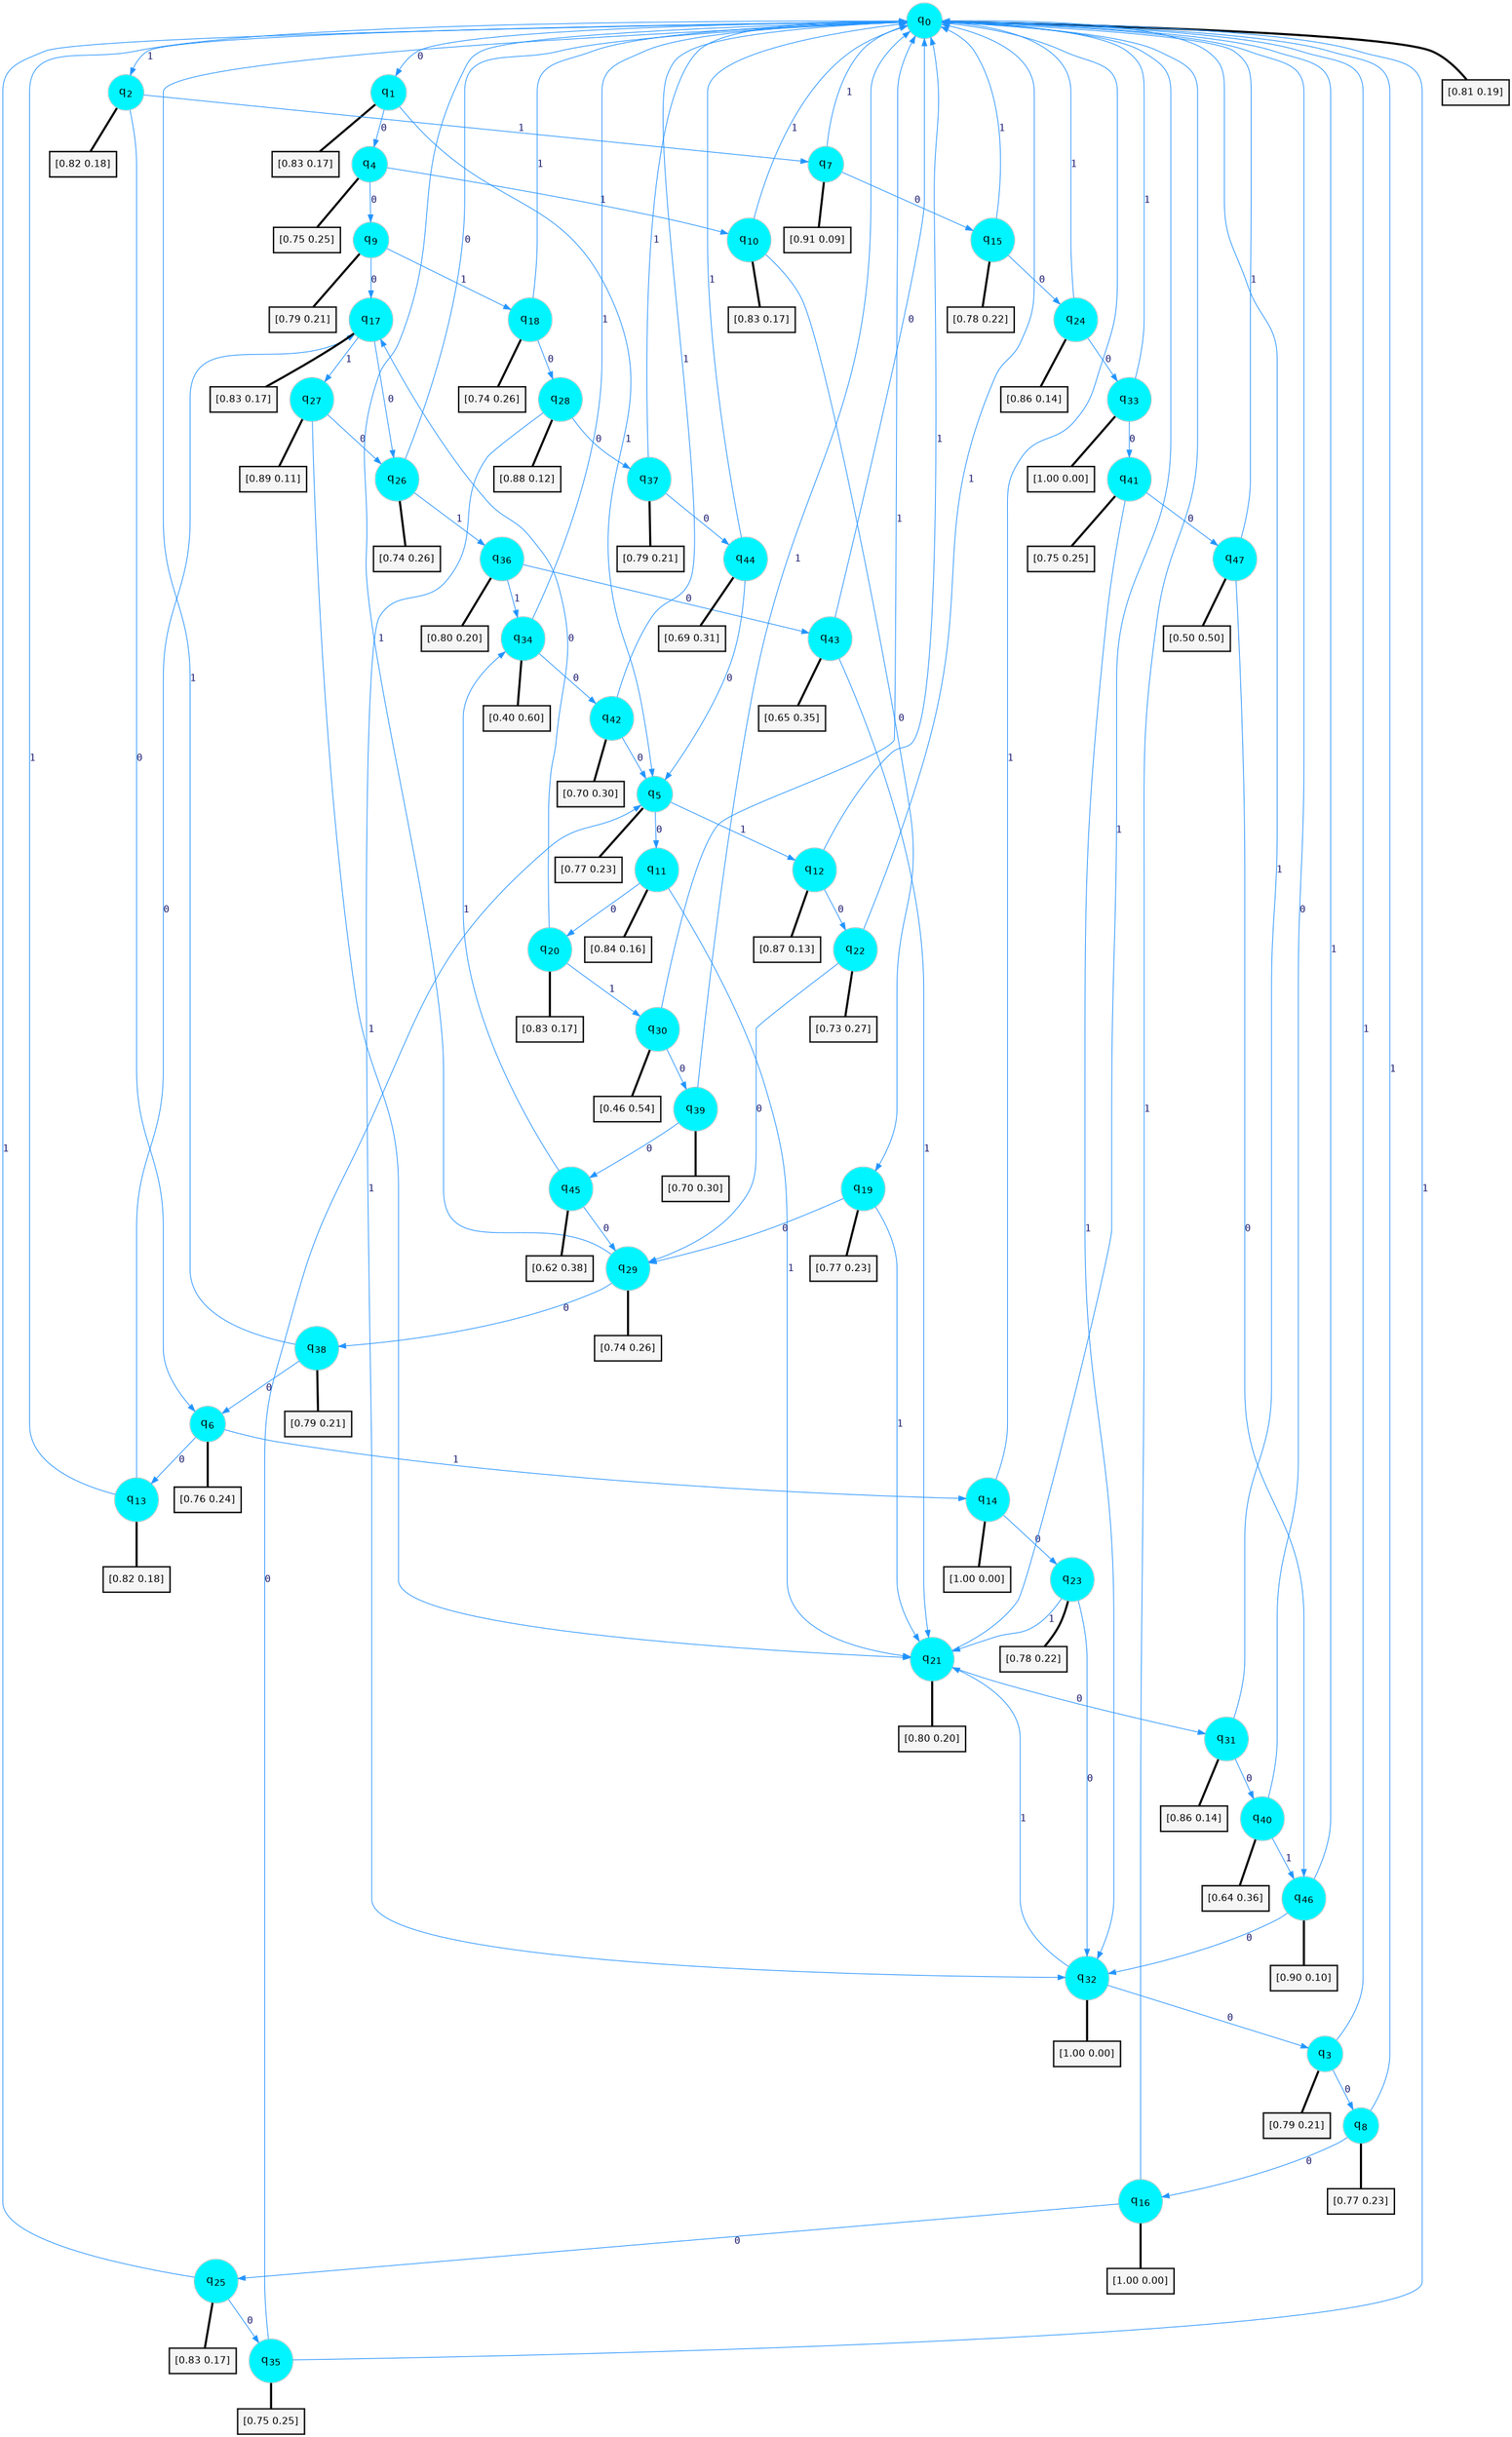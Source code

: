 digraph G {
graph [
bgcolor=transparent, dpi=300, rankdir=TD, size="40,25"];
node [
color=gray, fillcolor=turquoise1, fontcolor=black, fontname=Helvetica, fontsize=16, fontweight=bold, shape=circle, style=filled];
edge [
arrowsize=1, color=dodgerblue1, fontcolor=midnightblue, fontname=courier, fontweight=bold, penwidth=1, style=solid, weight=20];
0[label=<q<SUB>0</SUB>>];
1[label=<q<SUB>1</SUB>>];
2[label=<q<SUB>2</SUB>>];
3[label=<q<SUB>3</SUB>>];
4[label=<q<SUB>4</SUB>>];
5[label=<q<SUB>5</SUB>>];
6[label=<q<SUB>6</SUB>>];
7[label=<q<SUB>7</SUB>>];
8[label=<q<SUB>8</SUB>>];
9[label=<q<SUB>9</SUB>>];
10[label=<q<SUB>10</SUB>>];
11[label=<q<SUB>11</SUB>>];
12[label=<q<SUB>12</SUB>>];
13[label=<q<SUB>13</SUB>>];
14[label=<q<SUB>14</SUB>>];
15[label=<q<SUB>15</SUB>>];
16[label=<q<SUB>16</SUB>>];
17[label=<q<SUB>17</SUB>>];
18[label=<q<SUB>18</SUB>>];
19[label=<q<SUB>19</SUB>>];
20[label=<q<SUB>20</SUB>>];
21[label=<q<SUB>21</SUB>>];
22[label=<q<SUB>22</SUB>>];
23[label=<q<SUB>23</SUB>>];
24[label=<q<SUB>24</SUB>>];
25[label=<q<SUB>25</SUB>>];
26[label=<q<SUB>26</SUB>>];
27[label=<q<SUB>27</SUB>>];
28[label=<q<SUB>28</SUB>>];
29[label=<q<SUB>29</SUB>>];
30[label=<q<SUB>30</SUB>>];
31[label=<q<SUB>31</SUB>>];
32[label=<q<SUB>32</SUB>>];
33[label=<q<SUB>33</SUB>>];
34[label=<q<SUB>34</SUB>>];
35[label=<q<SUB>35</SUB>>];
36[label=<q<SUB>36</SUB>>];
37[label=<q<SUB>37</SUB>>];
38[label=<q<SUB>38</SUB>>];
39[label=<q<SUB>39</SUB>>];
40[label=<q<SUB>40</SUB>>];
41[label=<q<SUB>41</SUB>>];
42[label=<q<SUB>42</SUB>>];
43[label=<q<SUB>43</SUB>>];
44[label=<q<SUB>44</SUB>>];
45[label=<q<SUB>45</SUB>>];
46[label=<q<SUB>46</SUB>>];
47[label=<q<SUB>47</SUB>>];
48[label="[0.81 0.19]", shape=box,fontcolor=black, fontname=Helvetica, fontsize=14, penwidth=2, fillcolor=whitesmoke,color=black];
49[label="[0.83 0.17]", shape=box,fontcolor=black, fontname=Helvetica, fontsize=14, penwidth=2, fillcolor=whitesmoke,color=black];
50[label="[0.82 0.18]", shape=box,fontcolor=black, fontname=Helvetica, fontsize=14, penwidth=2, fillcolor=whitesmoke,color=black];
51[label="[0.79 0.21]", shape=box,fontcolor=black, fontname=Helvetica, fontsize=14, penwidth=2, fillcolor=whitesmoke,color=black];
52[label="[0.75 0.25]", shape=box,fontcolor=black, fontname=Helvetica, fontsize=14, penwidth=2, fillcolor=whitesmoke,color=black];
53[label="[0.77 0.23]", shape=box,fontcolor=black, fontname=Helvetica, fontsize=14, penwidth=2, fillcolor=whitesmoke,color=black];
54[label="[0.76 0.24]", shape=box,fontcolor=black, fontname=Helvetica, fontsize=14, penwidth=2, fillcolor=whitesmoke,color=black];
55[label="[0.91 0.09]", shape=box,fontcolor=black, fontname=Helvetica, fontsize=14, penwidth=2, fillcolor=whitesmoke,color=black];
56[label="[0.77 0.23]", shape=box,fontcolor=black, fontname=Helvetica, fontsize=14, penwidth=2, fillcolor=whitesmoke,color=black];
57[label="[0.79 0.21]", shape=box,fontcolor=black, fontname=Helvetica, fontsize=14, penwidth=2, fillcolor=whitesmoke,color=black];
58[label="[0.83 0.17]", shape=box,fontcolor=black, fontname=Helvetica, fontsize=14, penwidth=2, fillcolor=whitesmoke,color=black];
59[label="[0.84 0.16]", shape=box,fontcolor=black, fontname=Helvetica, fontsize=14, penwidth=2, fillcolor=whitesmoke,color=black];
60[label="[0.87 0.13]", shape=box,fontcolor=black, fontname=Helvetica, fontsize=14, penwidth=2, fillcolor=whitesmoke,color=black];
61[label="[0.82 0.18]", shape=box,fontcolor=black, fontname=Helvetica, fontsize=14, penwidth=2, fillcolor=whitesmoke,color=black];
62[label="[1.00 0.00]", shape=box,fontcolor=black, fontname=Helvetica, fontsize=14, penwidth=2, fillcolor=whitesmoke,color=black];
63[label="[0.78 0.22]", shape=box,fontcolor=black, fontname=Helvetica, fontsize=14, penwidth=2, fillcolor=whitesmoke,color=black];
64[label="[1.00 0.00]", shape=box,fontcolor=black, fontname=Helvetica, fontsize=14, penwidth=2, fillcolor=whitesmoke,color=black];
65[label="[0.83 0.17]", shape=box,fontcolor=black, fontname=Helvetica, fontsize=14, penwidth=2, fillcolor=whitesmoke,color=black];
66[label="[0.74 0.26]", shape=box,fontcolor=black, fontname=Helvetica, fontsize=14, penwidth=2, fillcolor=whitesmoke,color=black];
67[label="[0.77 0.23]", shape=box,fontcolor=black, fontname=Helvetica, fontsize=14, penwidth=2, fillcolor=whitesmoke,color=black];
68[label="[0.83 0.17]", shape=box,fontcolor=black, fontname=Helvetica, fontsize=14, penwidth=2, fillcolor=whitesmoke,color=black];
69[label="[0.80 0.20]", shape=box,fontcolor=black, fontname=Helvetica, fontsize=14, penwidth=2, fillcolor=whitesmoke,color=black];
70[label="[0.73 0.27]", shape=box,fontcolor=black, fontname=Helvetica, fontsize=14, penwidth=2, fillcolor=whitesmoke,color=black];
71[label="[0.78 0.22]", shape=box,fontcolor=black, fontname=Helvetica, fontsize=14, penwidth=2, fillcolor=whitesmoke,color=black];
72[label="[0.86 0.14]", shape=box,fontcolor=black, fontname=Helvetica, fontsize=14, penwidth=2, fillcolor=whitesmoke,color=black];
73[label="[0.83 0.17]", shape=box,fontcolor=black, fontname=Helvetica, fontsize=14, penwidth=2, fillcolor=whitesmoke,color=black];
74[label="[0.74 0.26]", shape=box,fontcolor=black, fontname=Helvetica, fontsize=14, penwidth=2, fillcolor=whitesmoke,color=black];
75[label="[0.89 0.11]", shape=box,fontcolor=black, fontname=Helvetica, fontsize=14, penwidth=2, fillcolor=whitesmoke,color=black];
76[label="[0.88 0.12]", shape=box,fontcolor=black, fontname=Helvetica, fontsize=14, penwidth=2, fillcolor=whitesmoke,color=black];
77[label="[0.74 0.26]", shape=box,fontcolor=black, fontname=Helvetica, fontsize=14, penwidth=2, fillcolor=whitesmoke,color=black];
78[label="[0.46 0.54]", shape=box,fontcolor=black, fontname=Helvetica, fontsize=14, penwidth=2, fillcolor=whitesmoke,color=black];
79[label="[0.86 0.14]", shape=box,fontcolor=black, fontname=Helvetica, fontsize=14, penwidth=2, fillcolor=whitesmoke,color=black];
80[label="[1.00 0.00]", shape=box,fontcolor=black, fontname=Helvetica, fontsize=14, penwidth=2, fillcolor=whitesmoke,color=black];
81[label="[1.00 0.00]", shape=box,fontcolor=black, fontname=Helvetica, fontsize=14, penwidth=2, fillcolor=whitesmoke,color=black];
82[label="[0.40 0.60]", shape=box,fontcolor=black, fontname=Helvetica, fontsize=14, penwidth=2, fillcolor=whitesmoke,color=black];
83[label="[0.75 0.25]", shape=box,fontcolor=black, fontname=Helvetica, fontsize=14, penwidth=2, fillcolor=whitesmoke,color=black];
84[label="[0.80 0.20]", shape=box,fontcolor=black, fontname=Helvetica, fontsize=14, penwidth=2, fillcolor=whitesmoke,color=black];
85[label="[0.79 0.21]", shape=box,fontcolor=black, fontname=Helvetica, fontsize=14, penwidth=2, fillcolor=whitesmoke,color=black];
86[label="[0.79 0.21]", shape=box,fontcolor=black, fontname=Helvetica, fontsize=14, penwidth=2, fillcolor=whitesmoke,color=black];
87[label="[0.70 0.30]", shape=box,fontcolor=black, fontname=Helvetica, fontsize=14, penwidth=2, fillcolor=whitesmoke,color=black];
88[label="[0.64 0.36]", shape=box,fontcolor=black, fontname=Helvetica, fontsize=14, penwidth=2, fillcolor=whitesmoke,color=black];
89[label="[0.75 0.25]", shape=box,fontcolor=black, fontname=Helvetica, fontsize=14, penwidth=2, fillcolor=whitesmoke,color=black];
90[label="[0.70 0.30]", shape=box,fontcolor=black, fontname=Helvetica, fontsize=14, penwidth=2, fillcolor=whitesmoke,color=black];
91[label="[0.65 0.35]", shape=box,fontcolor=black, fontname=Helvetica, fontsize=14, penwidth=2, fillcolor=whitesmoke,color=black];
92[label="[0.69 0.31]", shape=box,fontcolor=black, fontname=Helvetica, fontsize=14, penwidth=2, fillcolor=whitesmoke,color=black];
93[label="[0.62 0.38]", shape=box,fontcolor=black, fontname=Helvetica, fontsize=14, penwidth=2, fillcolor=whitesmoke,color=black];
94[label="[0.90 0.10]", shape=box,fontcolor=black, fontname=Helvetica, fontsize=14, penwidth=2, fillcolor=whitesmoke,color=black];
95[label="[0.50 0.50]", shape=box,fontcolor=black, fontname=Helvetica, fontsize=14, penwidth=2, fillcolor=whitesmoke,color=black];
0->1 [label=0];
0->2 [label=1];
0->48 [arrowhead=none, penwidth=3,color=black];
1->4 [label=0];
1->5 [label=1];
1->49 [arrowhead=none, penwidth=3,color=black];
2->6 [label=0];
2->7 [label=1];
2->50 [arrowhead=none, penwidth=3,color=black];
3->8 [label=0];
3->0 [label=1];
3->51 [arrowhead=none, penwidth=3,color=black];
4->9 [label=0];
4->10 [label=1];
4->52 [arrowhead=none, penwidth=3,color=black];
5->11 [label=0];
5->12 [label=1];
5->53 [arrowhead=none, penwidth=3,color=black];
6->13 [label=0];
6->14 [label=1];
6->54 [arrowhead=none, penwidth=3,color=black];
7->15 [label=0];
7->0 [label=1];
7->55 [arrowhead=none, penwidth=3,color=black];
8->16 [label=0];
8->0 [label=1];
8->56 [arrowhead=none, penwidth=3,color=black];
9->17 [label=0];
9->18 [label=1];
9->57 [arrowhead=none, penwidth=3,color=black];
10->19 [label=0];
10->0 [label=1];
10->58 [arrowhead=none, penwidth=3,color=black];
11->20 [label=0];
11->21 [label=1];
11->59 [arrowhead=none, penwidth=3,color=black];
12->22 [label=0];
12->0 [label=1];
12->60 [arrowhead=none, penwidth=3,color=black];
13->17 [label=0];
13->0 [label=1];
13->61 [arrowhead=none, penwidth=3,color=black];
14->23 [label=0];
14->0 [label=1];
14->62 [arrowhead=none, penwidth=3,color=black];
15->24 [label=0];
15->0 [label=1];
15->63 [arrowhead=none, penwidth=3,color=black];
16->25 [label=0];
16->0 [label=1];
16->64 [arrowhead=none, penwidth=3,color=black];
17->26 [label=0];
17->27 [label=1];
17->65 [arrowhead=none, penwidth=3,color=black];
18->28 [label=0];
18->0 [label=1];
18->66 [arrowhead=none, penwidth=3,color=black];
19->29 [label=0];
19->21 [label=1];
19->67 [arrowhead=none, penwidth=3,color=black];
20->17 [label=0];
20->30 [label=1];
20->68 [arrowhead=none, penwidth=3,color=black];
21->31 [label=0];
21->0 [label=1];
21->69 [arrowhead=none, penwidth=3,color=black];
22->29 [label=0];
22->0 [label=1];
22->70 [arrowhead=none, penwidth=3,color=black];
23->32 [label=0];
23->21 [label=1];
23->71 [arrowhead=none, penwidth=3,color=black];
24->33 [label=0];
24->0 [label=1];
24->72 [arrowhead=none, penwidth=3,color=black];
25->35 [label=0];
25->0 [label=1];
25->73 [arrowhead=none, penwidth=3,color=black];
26->0 [label=0];
26->36 [label=1];
26->74 [arrowhead=none, penwidth=3,color=black];
27->26 [label=0];
27->21 [label=1];
27->75 [arrowhead=none, penwidth=3,color=black];
28->37 [label=0];
28->32 [label=1];
28->76 [arrowhead=none, penwidth=3,color=black];
29->38 [label=0];
29->0 [label=1];
29->77 [arrowhead=none, penwidth=3,color=black];
30->39 [label=0];
30->0 [label=1];
30->78 [arrowhead=none, penwidth=3,color=black];
31->40 [label=0];
31->0 [label=1];
31->79 [arrowhead=none, penwidth=3,color=black];
32->3 [label=0];
32->21 [label=1];
32->80 [arrowhead=none, penwidth=3,color=black];
33->41 [label=0];
33->0 [label=1];
33->81 [arrowhead=none, penwidth=3,color=black];
34->42 [label=0];
34->0 [label=1];
34->82 [arrowhead=none, penwidth=3,color=black];
35->5 [label=0];
35->0 [label=1];
35->83 [arrowhead=none, penwidth=3,color=black];
36->43 [label=0];
36->34 [label=1];
36->84 [arrowhead=none, penwidth=3,color=black];
37->44 [label=0];
37->0 [label=1];
37->85 [arrowhead=none, penwidth=3,color=black];
38->6 [label=0];
38->0 [label=1];
38->86 [arrowhead=none, penwidth=3,color=black];
39->45 [label=0];
39->0 [label=1];
39->87 [arrowhead=none, penwidth=3,color=black];
40->0 [label=0];
40->46 [label=1];
40->88 [arrowhead=none, penwidth=3,color=black];
41->47 [label=0];
41->32 [label=1];
41->89 [arrowhead=none, penwidth=3,color=black];
42->5 [label=0];
42->0 [label=1];
42->90 [arrowhead=none, penwidth=3,color=black];
43->0 [label=0];
43->21 [label=1];
43->91 [arrowhead=none, penwidth=3,color=black];
44->5 [label=0];
44->0 [label=1];
44->92 [arrowhead=none, penwidth=3,color=black];
45->29 [label=0];
45->34 [label=1];
45->93 [arrowhead=none, penwidth=3,color=black];
46->32 [label=0];
46->0 [label=1];
46->94 [arrowhead=none, penwidth=3,color=black];
47->46 [label=0];
47->0 [label=1];
47->95 [arrowhead=none, penwidth=3,color=black];
}
